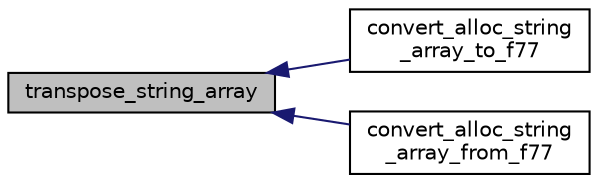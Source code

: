 digraph "transpose_string_array"
{
  edge [fontname="Helvetica",fontsize="10",labelfontname="Helvetica",labelfontsize="10"];
  node [fontname="Helvetica",fontsize="10",shape=record];
  rankdir="LR";
  Node208 [label="transpose_string_array",height=0.2,width=0.4,color="black", fillcolor="grey75", style="filled", fontcolor="black"];
  Node208 -> Node209 [dir="back",color="midnightblue",fontsize="10",style="solid",fontname="Helvetica"];
  Node209 [label="convert_alloc_string\l_array_to_f77",height=0.2,width=0.4,color="black", fillcolor="white", style="filled",URL="$d3/d21/string__array_8h.html#a40804d476d77b513116b3c7625e7bbdd"];
  Node208 -> Node210 [dir="back",color="midnightblue",fontsize="10",style="solid",fontname="Helvetica"];
  Node210 [label="convert_alloc_string\l_array_from_f77",height=0.2,width=0.4,color="black", fillcolor="white", style="filled",URL="$d3/d21/string__array_8h.html#a6188a50daacf181b3547686725649c18"];
}
